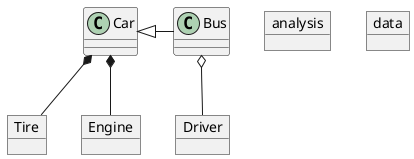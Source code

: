 @startuml

object analysis
object data
object Tire
object Engine
object Driver

Car <|- Bus
Car *-down- Tire
Car *-down- Engine
Bus o-down- Driver

@enduml